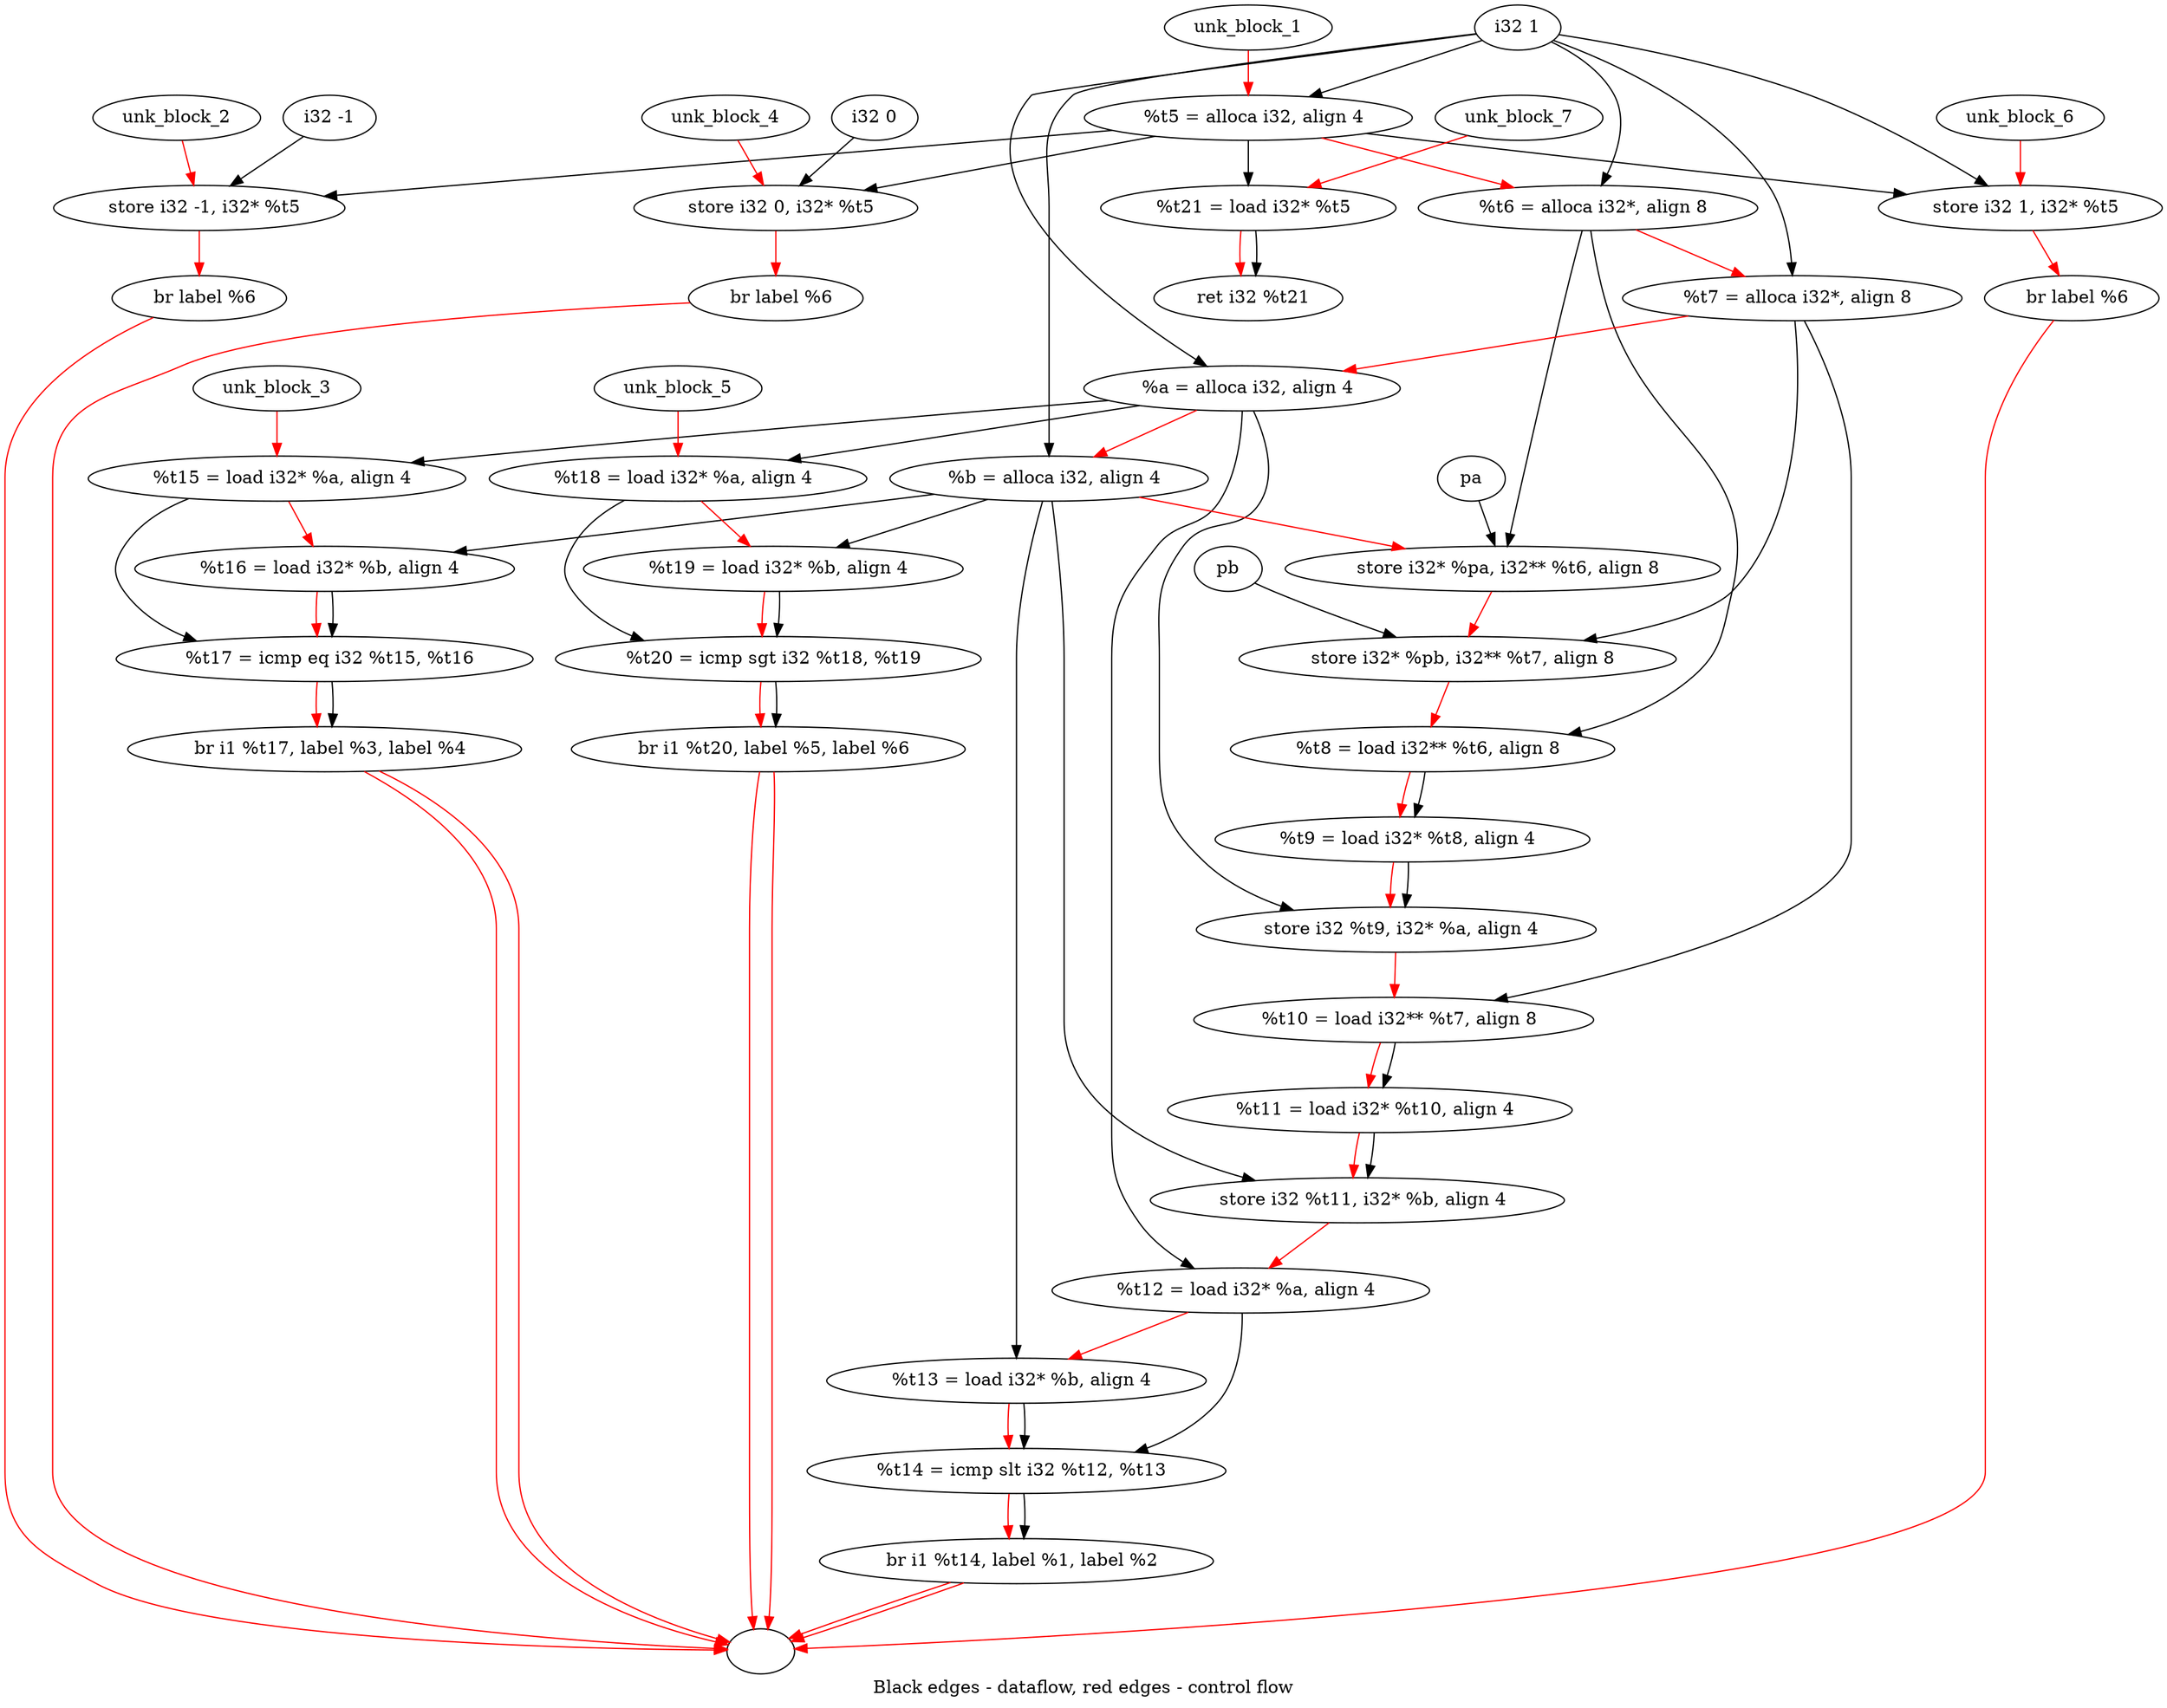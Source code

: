 digraph G {
compound=true
label="Black edges - dataflow, red edges - control flow"
"t5" [label="  %t5 = alloca i32, align 4"]
"t6" [label="  %t6 = alloca i32*, align 8"]
"t7" [label="  %t7 = alloca i32*, align 8"]
"a" [label="  %a = alloca i32, align 4"]
"b" [label="  %b = alloca i32, align 4"]
"_1" [label="  store i32* %pa, i32** %t6, align 8"]
"_2" [label="  store i32* %pb, i32** %t7, align 8"]
"t8" [label="  %t8 = load i32** %t6, align 8"]
"t9" [label="  %t9 = load i32* %t8, align 4"]
"_3" [label="  store i32 %t9, i32* %a, align 4"]
"t10" [label="  %t10 = load i32** %t7, align 8"]
"t11" [label="  %t11 = load i32* %t10, align 4"]
"_4" [label="  store i32 %t11, i32* %b, align 4"]
"t12" [label="  %t12 = load i32* %a, align 4"]
"t13" [label="  %t13 = load i32* %b, align 4"]
"t14" [label="  %t14 = icmp slt i32 %t12, %t13"]
"_5" [label="  br i1 %t14, label %1, label %2"]
"unk_block_1" -> "t5"[color=red]
"i32 1" -> "t5"
"t5" -> "t6"[color=red weight=2]
"i32 1" -> "t6"
"t6" -> "t7"[color=red weight=2]
"i32 1" -> "t7"
"t7" -> "a"[color=red weight=2]
"i32 1" -> "a"
"a" -> "b"[color=red weight=2]
"i32 1" -> "b"
"b" -> "_1"[color=red weight=2]
"pa" -> "_1"
"t6" -> "_1"
"_1" -> "_2"[color=red weight=2]
"pb" -> "_2"
"t7" -> "_2"
"_2" -> "t8"[color=red weight=2]
"t6" -> "t8"
"t8" -> "t9"[color=red weight=2]
"t8" -> "t9"
"t9" -> "_3"[color=red weight=2]
"t9" -> "_3"
"a" -> "_3"
"_3" -> "t10"[color=red weight=2]
"t7" -> "t10"
"t10" -> "t11"[color=red weight=2]
"t10" -> "t11"
"t11" -> "_4"[color=red weight=2]
"t11" -> "_4"
"b" -> "_4"
"_4" -> "t12"[color=red weight=2]
"a" -> "t12"
"t12" -> "t13"[color=red weight=2]
"b" -> "t13"
"t13" -> "t14"[color=red weight=2]
"t12" -> "t14"
"t13" -> "t14"
"t14" -> "_5"[color=red weight=2]
"t14" -> "_5"
"_5" -> ""[color=red]
"_5" -> ""[color=red]

"_6" [label="  store i32 -1, i32* %t5"]
"_7" [label="  br label %6"]
"unk_block_2" -> "_6"[color=red]
"i32 -1" -> "_6"
"t5" -> "_6"
"_6" -> "_7"[color=red weight=2]
"_7" -> ""[color=red]

"t15" [label="  %t15 = load i32* %a, align 4"]
"t16" [label="  %t16 = load i32* %b, align 4"]
"t17" [label="  %t17 = icmp eq i32 %t15, %t16"]
"_8" [label="  br i1 %t17, label %3, label %4"]
"unk_block_3" -> "t15"[color=red]
"a" -> "t15"
"t15" -> "t16"[color=red weight=2]
"b" -> "t16"
"t16" -> "t17"[color=red weight=2]
"t15" -> "t17"
"t16" -> "t17"
"t17" -> "_8"[color=red weight=2]
"t17" -> "_8"
"_8" -> ""[color=red]
"_8" -> ""[color=red]

"_9" [label="  store i32 0, i32* %t5"]
"_10" [label="  br label %6"]
"unk_block_4" -> "_9"[color=red]
"i32 0" -> "_9"
"t5" -> "_9"
"_9" -> "_10"[color=red weight=2]
"_10" -> ""[color=red]

"t18" [label="  %t18 = load i32* %a, align 4"]
"t19" [label="  %t19 = load i32* %b, align 4"]
"t20" [label="  %t20 = icmp sgt i32 %t18, %t19"]
"_11" [label="  br i1 %t20, label %5, label %6"]
"unk_block_5" -> "t18"[color=red]
"a" -> "t18"
"t18" -> "t19"[color=red weight=2]
"b" -> "t19"
"t19" -> "t20"[color=red weight=2]
"t18" -> "t20"
"t19" -> "t20"
"t20" -> "_11"[color=red weight=2]
"t20" -> "_11"
"_11" -> ""[color=red]
"_11" -> ""[color=red]

"_12" [label="  store i32 1, i32* %t5"]
"_13" [label="  br label %6"]
"unk_block_6" -> "_12"[color=red]
"i32 1" -> "_12"
"t5" -> "_12"
"_12" -> "_13"[color=red weight=2]
"_13" -> ""[color=red]

"t21" [label="  %t21 = load i32* %t5"]
"_14" [label="  ret i32 %t21"]
"unk_block_7" -> "t21"[color=red]
"t5" -> "t21"
"t21" -> "_14"[color=red weight=2]
"t21" -> "_14"

}
